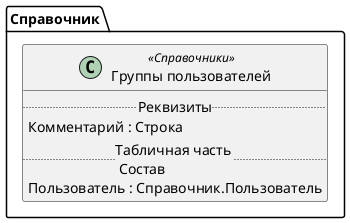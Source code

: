 ﻿@startuml ГруппыПользователей
'!include templates.wsd
'..\include templates.wsd
class Справочник.ГруппыПользователей as "Группы пользователей" <<Справочники>>
{
..Реквизиты..
Комментарий : Строка
..Табличная часть \n Состав..
Пользователь : Справочник.Пользователь
}
@enduml
